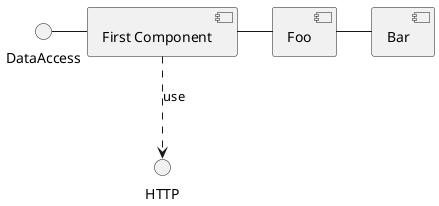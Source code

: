 @startuml
DataAccess - [First Component]
[First Component] ..> HTTP : use
[First Component] - [Foo]
[Foo] - [Bar]
@enduml
